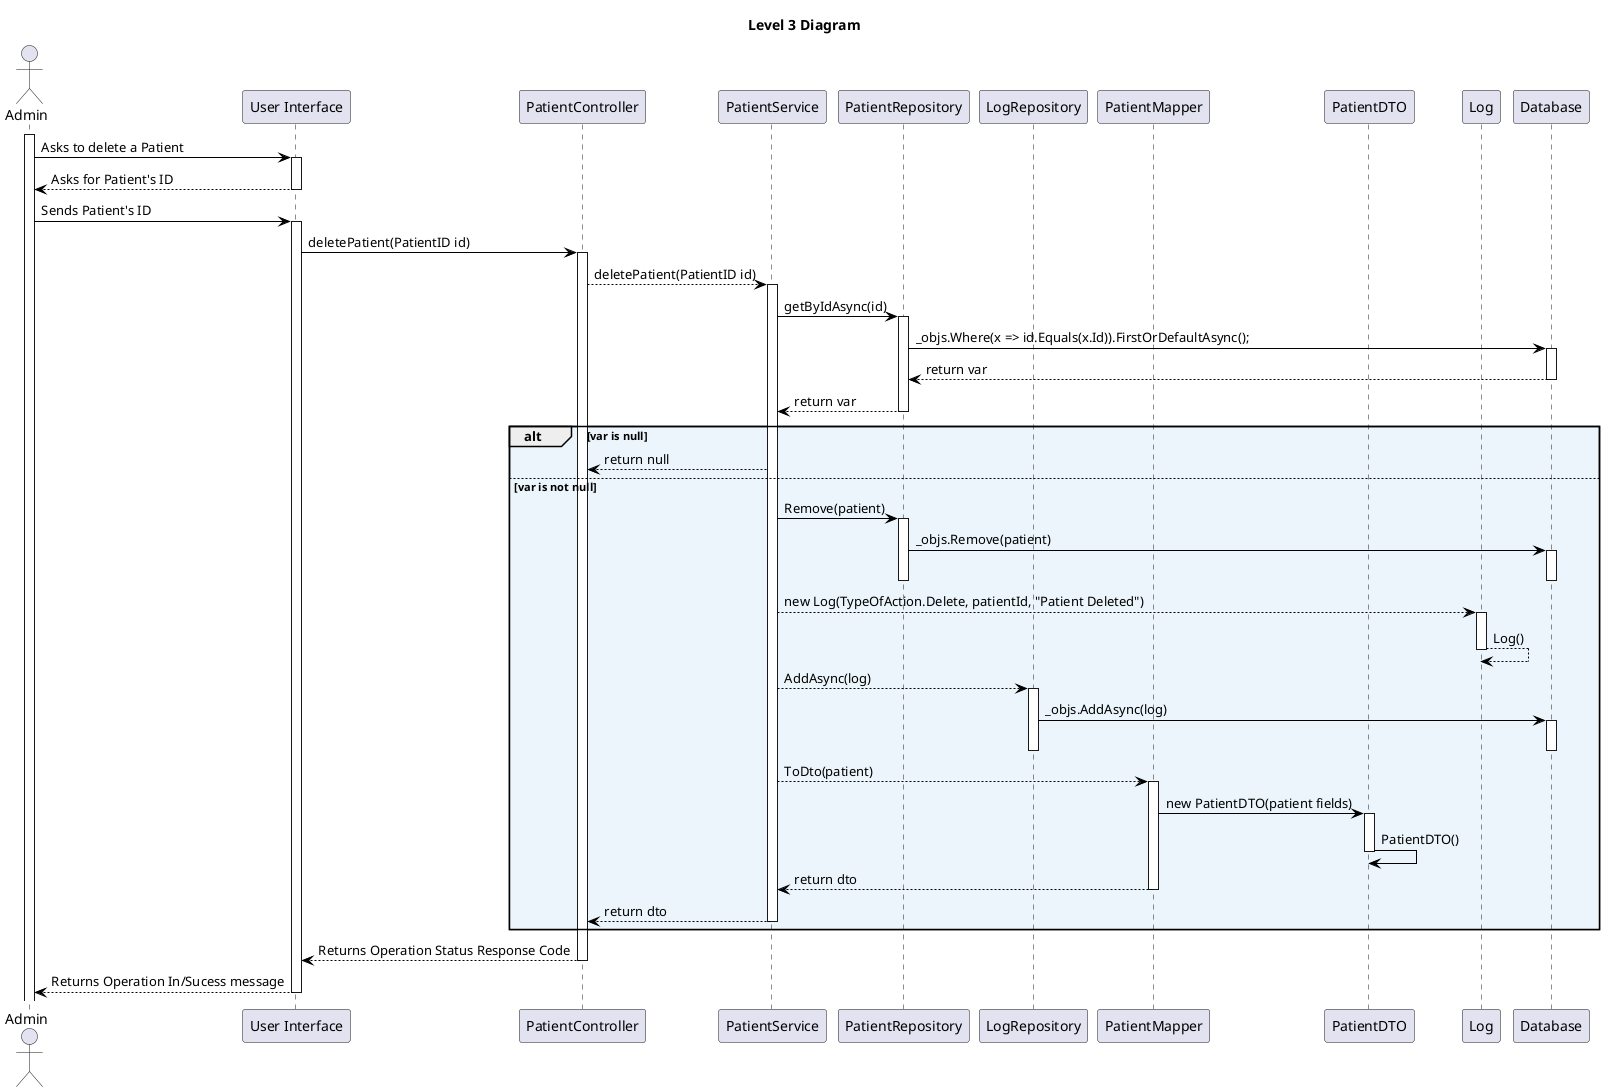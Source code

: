 @startuml level_3

title Level 3 Diagram

hide empty members
'skinparam Linetype ortho

skinparam class {
    BackgroundColor<<valueObject>> #D6EAF8
    BackgroundColor<<root>> #FDEBD0
    BackgroundColor<<service>> #D1F2EB
    BackgroundColor #FEF9E7
    ArrowColor Black
}

skinparam package {
    BackgroundColor #EBF5FB
}

actor Admin as A
participant "User Interface" as UI
participant "PatientController" as C
participant "PatientService" as S
participant "PatientRepository" as R
participant "LogRepository" as LR
participant "PatientMapper" as M
participant "PatientDTO" as DTO
participant "Log" as L
participant "Database" as DB


activate A
A -> UI: Asks to delete a Patient
activate UI
UI --> A: Asks for Patient's ID
deactivate UI
A -> UI: Sends Patient's ID
activate UI
UI -> C: deletePatient(PatientID id)
activate C
C --> S: deletePatient(PatientID id)
activate S
S -> R: getByIdAsync(id)
activate R
R -> DB: _objs.Where(x => id.Equals(x.Id)).FirstOrDefaultAsync();
activate DB
DB --> R: return var
deactivate DB
R --> S: return var
deactivate R
alt var is null
    S --> C: return null
else var is not null
    S -> R: Remove(patient)
    activate R
    R -> DB: _objs.Remove(patient)
    activate DB
    deactivate DB
    deactivate R
    S --> L: new Log(TypeOfAction.Delete, patientId, "Patient Deleted")
    activate L
    L --> L: Log()
    deactivate L
    S --> LR: AddAsync(log)
    activate LR
    LR -> DB: _objs.AddAsync(log)
    activate DB
    deactivate DB
    deactivate LR
    S --> M: ToDto(patient)
    activate M
    M -> DTO: new PatientDTO(patient fields)
    activate DTO
    DTO -> DTO: PatientDTO()
    deactivate DTO
    M --> S: return dto
    deactivate M
    S --> C: return dto
    deactivate S
end
C --> UI: Returns Operation Status Response Code
deactivate C
UI --> A: Returns Operation In/Sucess message
deactivate UI


@enduml